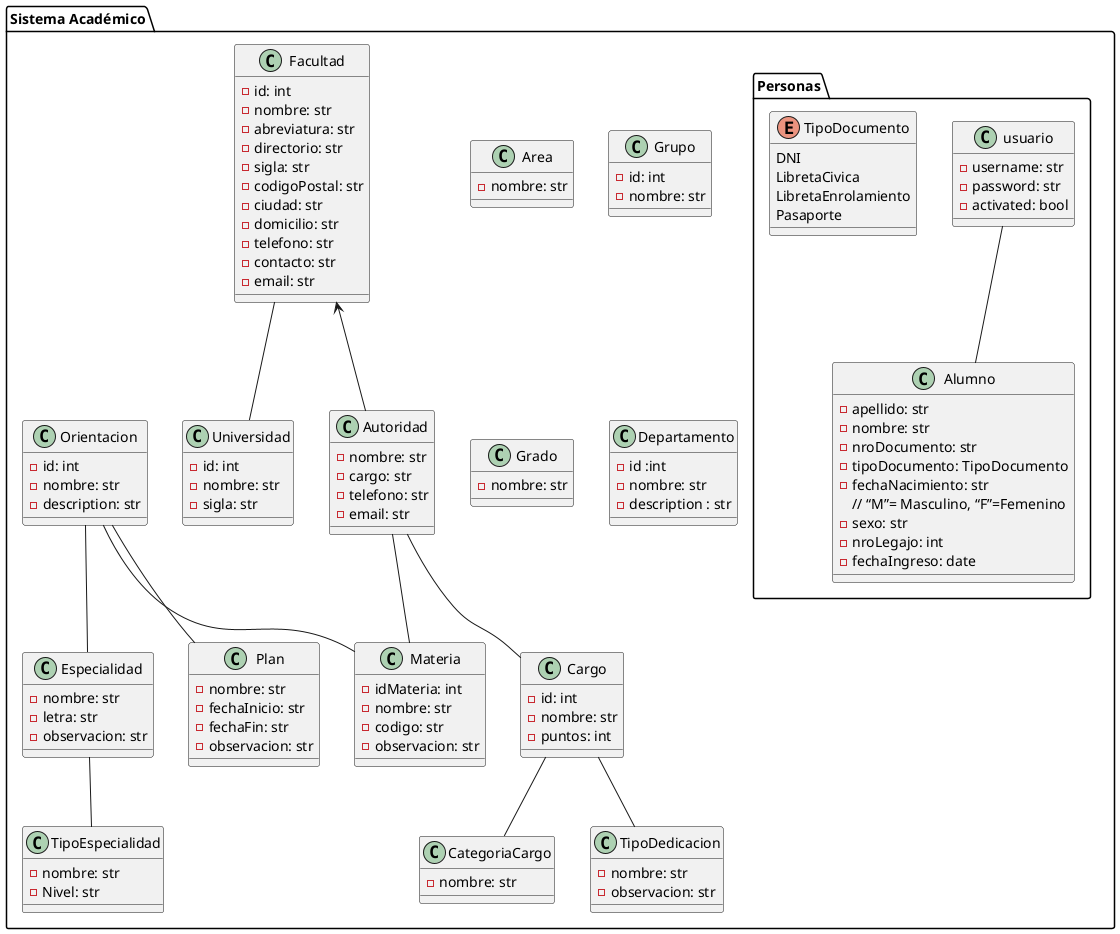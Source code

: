 @startuml Diagrama de Clases de sysacad
package "Sistema Académico"{
    package "Personas"{
        class usuario{
            - username: str
            - password: str
            -activated: bool
        }
        class Alumno {
            - apellido: str
            - nombre: str
            - nroDocumento: str
            - tipoDocumento: TipoDocumento
            - fechaNacimiento: str
            // “M”= Masculino, “F”=Femenino
            - sexo: str
            - nroLegajo: int
            - fechaIngreso: date
        }

        enum TipoDocumento {
            DNI
            LibretaCivica
            LibretaEnrolamiento
            Pasaporte
        }
    }

    class Universidad {
        -id: int
        -nombre: str
        -sigla: str
    }

    class Facultad {
        -id: int
        -nombre: str
        -abreviatura: str
        -directorio: str
        -sigla: str
        -codigoPostal: str
        -ciudad: str
        -domicilio: str
        -telefono: str
        -contacto: str
        -email: str
    }

    class Autoridad {
        -nombre: str
        -cargo: str
        -telefono: str
        -email: str
    }

    class Area {
        - nombre: str
    }

    class Especialidad {
        - nombre: str
        - letra: str
        - observacion: str
    }

    class TipoEspecialidad {
        - nombre: str
        - Nivel: str
    }

    class Grupo {
        - id: int
        - nombre: str
    }

    class Plan {
        - nombre: str
        - fechaInicio: str
        - fechaFin: str
        - observacion: str
    }

    class Orientacion {
        - id: int
        - nombre: str
        - description: str
    }

    class Grado {
        - nombre: str
    }

    class Cargo {
        - id: int
        - nombre: str
        - puntos: int
        
    }
    
    class CategoriaCargo {
        - nombre: str
    } 
   
    class Materia {
        - idMateria: int
        - nombre: str
        - codigo: str
        - observacion: str
    }

    class TipoDedicacion {
        - nombre: str
        - observacion: str
    }

    class Departamento {
        - id :int
        - nombre: str
        - description : str
    }

    usuario -- Alumno
    Orientacion -- Especialidad
    Orientacion -- Plan
    Orientacion -- Materia
    Autoridad -- Materia
    Especialidad -- TipoEspecialidad
    Facultad <-- Autoridad
    Facultad -- Universidad
    Autoridad -- Cargo
    Cargo -- CategoriaCargo
    Cargo -- TipoDedicacion
}
@enduml